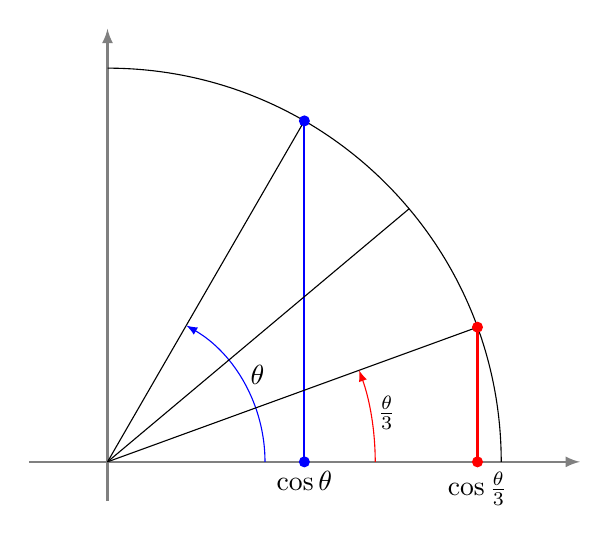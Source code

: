 \begin{tikzpicture}[scale=2]
  %    \draw[lightgray] (-2,-2) grid (4,3);

       \draw[->,>=latex,thick,gray] (-0.5,0)--(3,0);
       \draw[->,>=latex,thick,gray] (0,-0.25)--(0,2.75);

       \draw (2.5,0) arc(0:90:2.5);
       \draw (0,0)--(60:2.5);
       \draw[thick, blue] ({2.5*cos(60)},0)--(60:2.5);

       \draw[->,>=latex,blue] (0:1) arc (0:60:1);


       \fill[blue] (60:2.5) circle (1pt);
       \fill[blue] ({2.5*cos(60)},0) circle (1pt);
       \node at (30:1.1){$\theta$}; 
       \node[below] at  ({2.5*cos(60)},0){$\cos\theta$}; 


       \draw (0,0)--(20:2.5);
       \draw (0,0)--(40:2.5);
       \draw[thick, red] ({2.5*cos(20)},0)--(20:2.5);

       \draw[->,>=latex,red] (0:1.7) arc (0:20:1.7);


       \fill[red] (20:2.5) circle (1pt);
       \fill[red] ({2.5*cos(20)},0) circle (1pt);

       \node at (10:1.8){$\frac\theta3$}; 
       \node[below] at  ({2.5*cos(20)},0){$\cos\frac\theta3$}; 

\end{tikzpicture}
